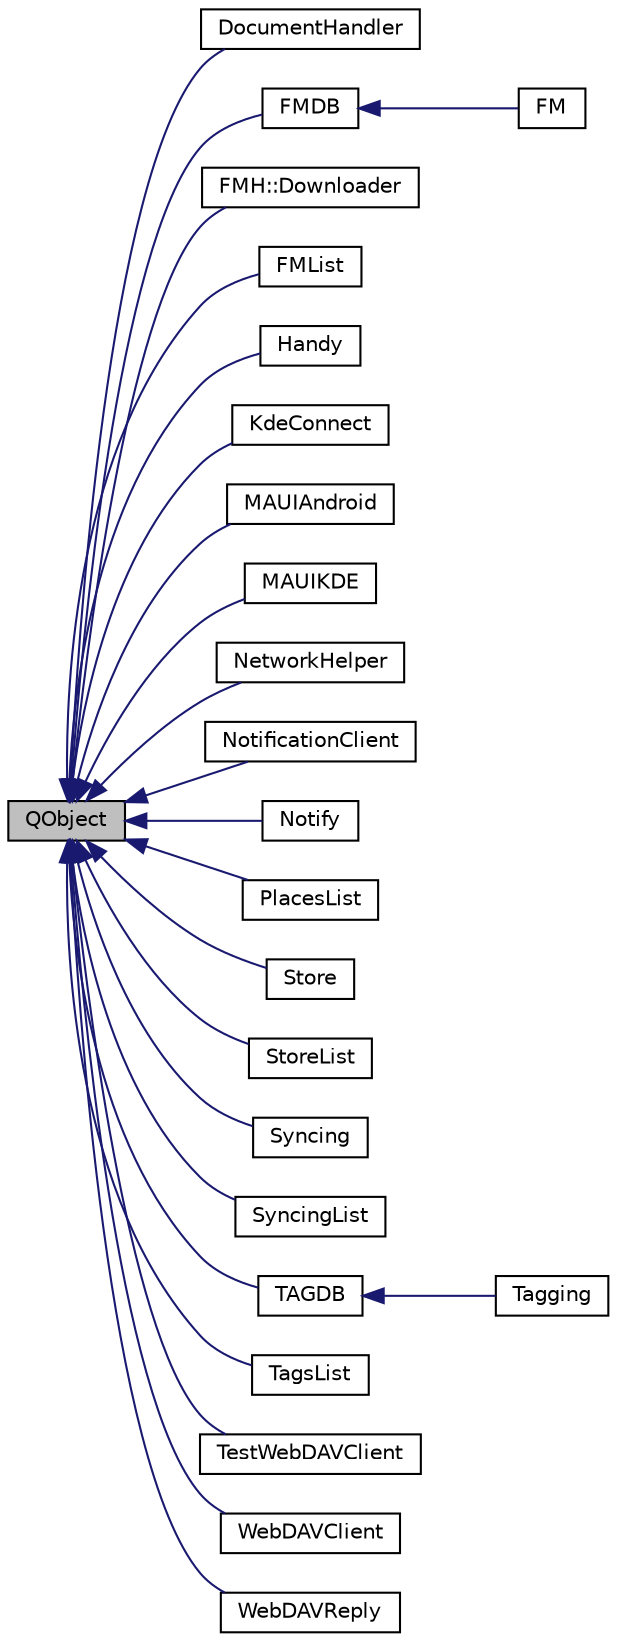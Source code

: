 digraph "QObject"
{
 // INTERACTIVE_SVG=YES
 // LATEX_PDF_SIZE
  edge [fontname="Helvetica",fontsize="10",labelfontname="Helvetica",labelfontsize="10"];
  node [fontname="Helvetica",fontsize="10",shape=record];
  rankdir="LR";
  Node0 [label="QObject",height=0.2,width=0.4,color="black", fillcolor="grey75", style="filled", fontcolor="black",tooltip=" "];
  Node0 -> Node1 [dir="back",color="midnightblue",fontsize="10",style="solid",fontname="Helvetica"];
  Node1 [label="DocumentHandler",height=0.2,width=0.4,color="black", fillcolor="white", style="filled",URL="$class_document_handler.html",tooltip=" "];
  Node0 -> Node2 [dir="back",color="midnightblue",fontsize="10",style="solid",fontname="Helvetica"];
  Node2 [label="FMDB",height=0.2,width=0.4,color="black", fillcolor="white", style="filled",URL="$class_f_m_d_b.html",tooltip=" "];
  Node2 -> Node3 [dir="back",color="midnightblue",fontsize="10",style="solid",fontname="Helvetica"];
  Node3 [label="FM",height=0.2,width=0.4,color="black", fillcolor="white", style="filled",URL="$class_f_m.html",tooltip=" "];
  Node0 -> Node4 [dir="back",color="midnightblue",fontsize="10",style="solid",fontname="Helvetica"];
  Node4 [label="FMH::Downloader",height=0.2,width=0.4,color="black", fillcolor="white", style="filled",URL="$class_f_m_h_1_1_downloader.html",tooltip=" "];
  Node0 -> Node5 [dir="back",color="midnightblue",fontsize="10",style="solid",fontname="Helvetica"];
  Node5 [label="FMList",height=0.2,width=0.4,color="black", fillcolor="white", style="filled",URL="$class_f_m_list.html",tooltip=" "];
  Node0 -> Node6 [dir="back",color="midnightblue",fontsize="10",style="solid",fontname="Helvetica"];
  Node6 [label="Handy",height=0.2,width=0.4,color="black", fillcolor="white", style="filled",URL="$class_handy.html",tooltip="The Handy class contains useful static methods to be used as an attached property to the Maui applica..."];
  Node0 -> Node7 [dir="back",color="midnightblue",fontsize="10",style="solid",fontname="Helvetica"];
  Node7 [label="KdeConnect",height=0.2,width=0.4,color="black", fillcolor="white", style="filled",URL="$class_kde_connect.html",tooltip=" "];
  Node0 -> Node8 [dir="back",color="midnightblue",fontsize="10",style="solid",fontname="Helvetica"];
  Node8 [label="MAUIAndroid",height=0.2,width=0.4,color="black", fillcolor="white", style="filled",URL="$class_m_a_u_i_android.html",tooltip=" "];
  Node0 -> Node9 [dir="back",color="midnightblue",fontsize="10",style="solid",fontname="Helvetica"];
  Node9 [label="MAUIKDE",height=0.2,width=0.4,color="black", fillcolor="white", style="filled",URL="$class_m_a_u_i_k_d_e.html",tooltip=" "];
  Node0 -> Node10 [dir="back",color="midnightblue",fontsize="10",style="solid",fontname="Helvetica"];
  Node10 [label="NetworkHelper",height=0.2,width=0.4,color="black", fillcolor="white", style="filled",URL="$class_network_helper.html",tooltip=" "];
  Node0 -> Node11 [dir="back",color="midnightblue",fontsize="10",style="solid",fontname="Helvetica"];
  Node11 [label="NotificationClient",height=0.2,width=0.4,color="black", fillcolor="white", style="filled",URL="$class_notification_client.html",tooltip=" "];
  Node0 -> Node12 [dir="back",color="midnightblue",fontsize="10",style="solid",fontname="Helvetica"];
  Node12 [label="Notify",height=0.2,width=0.4,color="black", fillcolor="white", style="filled",URL="$class_notify.html",tooltip=" "];
  Node0 -> Node13 [dir="back",color="midnightblue",fontsize="10",style="solid",fontname="Helvetica"];
  Node13 [label="PlacesList",height=0.2,width=0.4,color="black", fillcolor="white", style="filled",URL="$class_places_list.html",tooltip=" "];
  Node0 -> Node14 [dir="back",color="midnightblue",fontsize="10",style="solid",fontname="Helvetica"];
  Node14 [label="Store",height=0.2,width=0.4,color="black", fillcolor="white", style="filled",URL="$class_store.html",tooltip=" "];
  Node0 -> Node15 [dir="back",color="midnightblue",fontsize="10",style="solid",fontname="Helvetica"];
  Node15 [label="StoreList",height=0.2,width=0.4,color="black", fillcolor="white", style="filled",URL="$class_store_list.html",tooltip=" "];
  Node0 -> Node16 [dir="back",color="midnightblue",fontsize="10",style="solid",fontname="Helvetica"];
  Node16 [label="Syncing",height=0.2,width=0.4,color="black", fillcolor="white", style="filled",URL="$class_syncing.html",tooltip=" "];
  Node0 -> Node17 [dir="back",color="midnightblue",fontsize="10",style="solid",fontname="Helvetica"];
  Node17 [label="SyncingList",height=0.2,width=0.4,color="black", fillcolor="white", style="filled",URL="$class_syncing_list.html",tooltip=" "];
  Node0 -> Node18 [dir="back",color="midnightblue",fontsize="10",style="solid",fontname="Helvetica"];
  Node18 [label="TAGDB",height=0.2,width=0.4,color="black", fillcolor="white", style="filled",URL="$class_t_a_g_d_b.html",tooltip=" "];
  Node18 -> Node19 [dir="back",color="midnightblue",fontsize="10",style="solid",fontname="Helvetica"];
  Node19 [label="Tagging",height=0.2,width=0.4,color="black", fillcolor="white", style="filled",URL="$class_tagging.html",tooltip=" "];
  Node0 -> Node20 [dir="back",color="midnightblue",fontsize="10",style="solid",fontname="Helvetica"];
  Node20 [label="TagsList",height=0.2,width=0.4,color="black", fillcolor="white", style="filled",URL="$class_tags_list.html",tooltip=" "];
  Node0 -> Node21 [dir="back",color="midnightblue",fontsize="10",style="solid",fontname="Helvetica"];
  Node21 [label="TestWebDAVClient",height=0.2,width=0.4,color="black", fillcolor="white", style="filled",URL="$class_test_web_d_a_v_client.html",tooltip=" "];
  Node0 -> Node22 [dir="back",color="midnightblue",fontsize="10",style="solid",fontname="Helvetica"];
  Node22 [label="WebDAVClient",height=0.2,width=0.4,color="black", fillcolor="white", style="filled",URL="$class_web_d_a_v_client.html",tooltip=" "];
  Node0 -> Node23 [dir="back",color="midnightblue",fontsize="10",style="solid",fontname="Helvetica"];
  Node23 [label="WebDAVReply",height=0.2,width=0.4,color="black", fillcolor="white", style="filled",URL="$class_web_d_a_v_reply.html",tooltip=" "];
}
